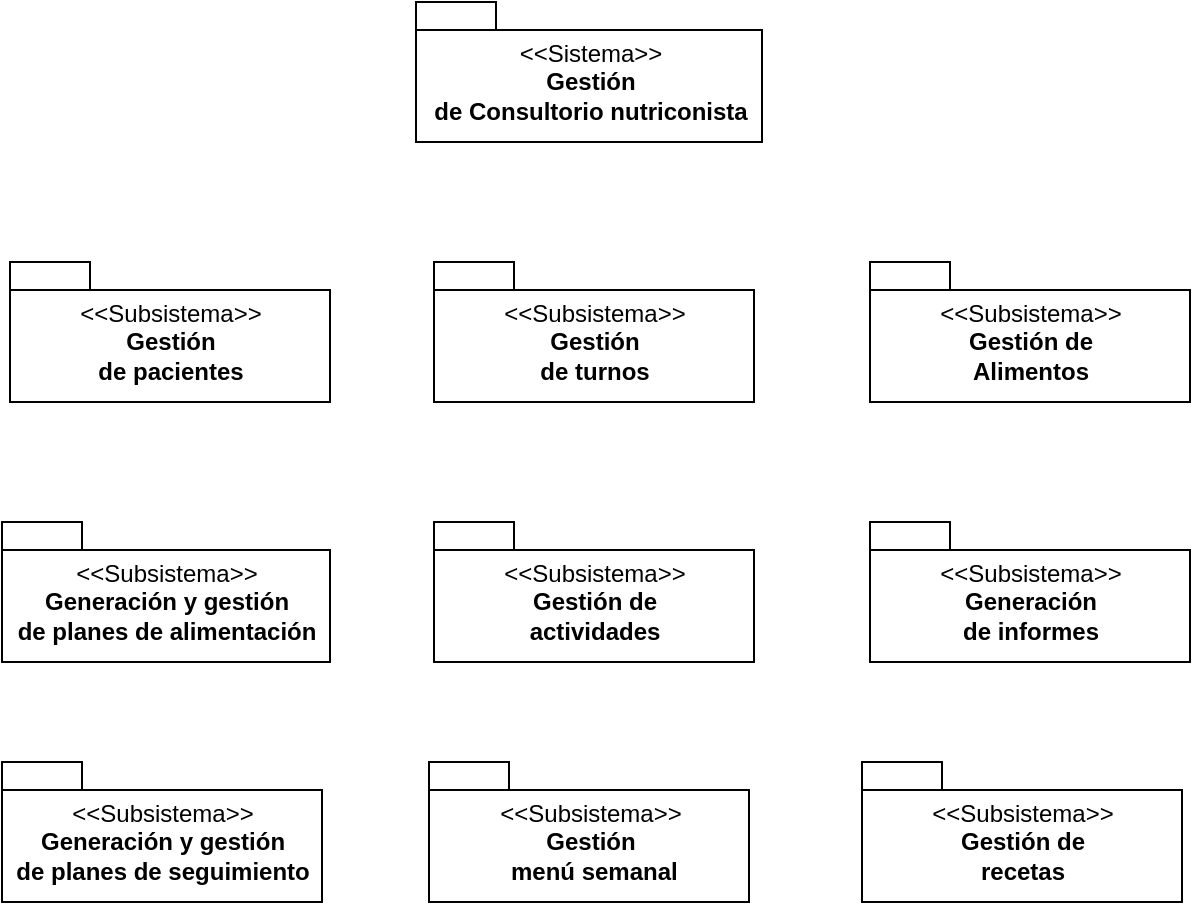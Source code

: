 <mxfile version="20.8.16" type="device" pages="2"><diagram name="Página-1" id="ZaRu1HQptsS87j39Z_Wz"><mxGraphModel dx="864" dy="556" grid="1" gridSize="10" guides="1" tooltips="1" connect="1" arrows="1" fold="1" page="1" pageScale="1" pageWidth="827" pageHeight="1169" math="0" shadow="0"><root><mxCell id="0"/><mxCell id="1" parent="0"/><mxCell id="9APa6QpHYXWQzUL7HG2m-1" value="&lt;span style=&quot;font-weight: normal;&quot;&gt;&amp;lt;&amp;lt;Subsistema&amp;gt;&amp;gt;&lt;/span&gt;&lt;br&gt;Gestión &lt;br&gt;de pacientes" style="shape=folder;fontStyle=1;spacingTop=10;tabWidth=40;tabHeight=14;tabPosition=left;html=1;" parent="1" vertex="1"><mxGeometry x="124" y="150" width="160" height="70" as="geometry"/></mxCell><mxCell id="9APa6QpHYXWQzUL7HG2m-2" value="&lt;span style=&quot;font-weight: normal;&quot;&gt;&amp;lt;&amp;lt;Subsistema&amp;gt;&amp;gt;&lt;br&gt;&lt;/span&gt;Gestión&lt;br&gt;de turnos" style="shape=folder;fontStyle=1;spacingTop=10;tabWidth=40;tabHeight=14;tabPosition=left;html=1;" parent="1" vertex="1"><mxGeometry x="336" y="150" width="160" height="70" as="geometry"/></mxCell><mxCell id="9APa6QpHYXWQzUL7HG2m-3" value="&lt;span style=&quot;font-weight: normal;&quot;&gt;&amp;lt;&amp;lt;Subsistema&amp;gt;&amp;gt;&lt;/span&gt;&lt;br&gt;Generación y gestión&lt;br&gt;de planes de alimentación" style="shape=folder;fontStyle=1;spacingTop=10;tabWidth=40;tabHeight=14;tabPosition=left;html=1;" parent="1" vertex="1"><mxGeometry x="120" y="280" width="164" height="70" as="geometry"/></mxCell><mxCell id="9APa6QpHYXWQzUL7HG2m-4" value="&lt;span style=&quot;font-weight: normal;&quot;&gt;&amp;lt;&amp;lt;Subsistema&amp;gt;&amp;gt;&lt;/span&gt;&lt;br&gt;Generación y gestión&lt;br&gt;de planes de seguimiento" style="shape=folder;fontStyle=1;spacingTop=10;tabWidth=40;tabHeight=14;tabPosition=left;html=1;" parent="1" vertex="1"><mxGeometry x="120" y="400" width="160" height="70" as="geometry"/></mxCell><mxCell id="9APa6QpHYXWQzUL7HG2m-5" value="&lt;span style=&quot;font-weight: normal;&quot;&gt;&amp;lt;&amp;lt;Subsistema&amp;gt;&amp;gt;&lt;br&gt;&lt;/span&gt;Gestión de&lt;br&gt;Alimentos" style="shape=folder;fontStyle=1;spacingTop=10;tabWidth=40;tabHeight=14;tabPosition=left;html=1;" parent="1" vertex="1"><mxGeometry x="554" y="150" width="160" height="70" as="geometry"/></mxCell><mxCell id="9APa6QpHYXWQzUL7HG2m-6" value="&lt;span style=&quot;font-weight: normal;&quot;&gt;&amp;lt;&amp;lt;Subsistema&amp;gt;&amp;gt;&lt;/span&gt;&lt;br&gt;Gestión de&lt;br&gt;actividades" style="shape=folder;fontStyle=1;spacingTop=10;tabWidth=40;tabHeight=14;tabPosition=left;html=1;" parent="1" vertex="1"><mxGeometry x="336" y="280" width="160" height="70" as="geometry"/></mxCell><mxCell id="9APa6QpHYXWQzUL7HG2m-7" value="&lt;span style=&quot;font-weight: normal;&quot;&gt;&amp;lt;&amp;lt;Subsistema&amp;gt;&amp;gt;&lt;/span&gt;&lt;br&gt;Generación &lt;br&gt;de informes" style="shape=folder;fontStyle=1;spacingTop=10;tabWidth=40;tabHeight=14;tabPosition=left;html=1;" parent="1" vertex="1"><mxGeometry x="554" y="280" width="160" height="70" as="geometry"/></mxCell><mxCell id="9APa6QpHYXWQzUL7HG2m-8" value="&lt;span style=&quot;font-weight: normal;&quot;&gt;&amp;lt;&amp;lt;Subsistema&amp;gt;&amp;gt;&lt;/span&gt;&lt;br&gt;Gestión de&lt;br&gt;recetas" style="shape=folder;fontStyle=1;spacingTop=10;tabWidth=40;tabHeight=14;tabPosition=left;html=1;" parent="1" vertex="1"><mxGeometry x="550" y="400" width="160" height="70" as="geometry"/></mxCell><mxCell id="9APa6QpHYXWQzUL7HG2m-9" value="&lt;span style=&quot;font-weight: normal;&quot;&gt;&amp;lt;&amp;lt;Subsistema&amp;gt;&amp;gt;&lt;/span&gt;&lt;br&gt;Gestión&lt;br&gt;&amp;nbsp;menú semanal" style="shape=folder;fontStyle=1;spacingTop=10;tabWidth=40;tabHeight=14;tabPosition=left;html=1;" parent="1" vertex="1"><mxGeometry x="333.5" y="400" width="160" height="70" as="geometry"/></mxCell><mxCell id="9APa6QpHYXWQzUL7HG2m-10" value="&lt;span style=&quot;font-weight: normal;&quot;&gt;&amp;lt;&amp;lt;Sistema&amp;gt;&amp;gt;&lt;br&gt;&lt;/span&gt;Gestión &lt;br&gt;de Consultorio nutriconista" style="shape=folder;fontStyle=1;spacingTop=10;tabWidth=40;tabHeight=14;tabPosition=left;html=1;" parent="1" vertex="1"><mxGeometry x="327" y="20" width="173" height="70" as="geometry"/></mxCell></root></mxGraphModel></diagram><diagram id="ho4T0NNrHiOjHB9Wynx1" name="Página-2"><mxGraphModel dx="864" dy="556" grid="1" gridSize="10" guides="1" tooltips="1" connect="1" arrows="1" fold="1" page="1" pageScale="1" pageWidth="827" pageHeight="1169" math="0" shadow="0"><root><mxCell id="0"/><mxCell id="1" parent="0"/><mxCell id="_7Wjq3O01z6gSPFWdJin-1" value="&lt;span style=&quot;font-weight: normal;&quot;&gt;&amp;lt;&amp;lt;Subsistema&amp;gt;&amp;gt;&lt;/span&gt;&lt;br&gt;Historias clínicas" style="shape=folder;fontStyle=1;spacingTop=10;tabWidth=40;tabHeight=14;tabPosition=left;html=1;" parent="1" vertex="1"><mxGeometry x="573" y="130" width="160" height="70" as="geometry"/></mxCell><mxCell id="_7Wjq3O01z6gSPFWdJin-2" value="&lt;span style=&quot;font-weight: normal;&quot;&gt;&amp;lt;&amp;lt;Subsistema&amp;gt;&amp;gt;&lt;br&gt;&lt;/span&gt;Turnos" style="shape=folder;fontStyle=1;spacingTop=10;tabWidth=40;tabHeight=14;tabPosition=left;html=1;" parent="1" vertex="1"><mxGeometry x="122" y="130" width="160" height="70" as="geometry"/></mxCell><mxCell id="_7Wjq3O01z6gSPFWdJin-3" value="&lt;span style=&quot;font-weight: normal;&quot;&gt;&amp;lt;&amp;lt;Subsistema&amp;gt;&amp;gt;&lt;/span&gt;&lt;br&gt;Planes de alimentación" style="shape=folder;fontStyle=1;spacingTop=10;tabWidth=40;tabHeight=14;tabPosition=left;html=1;" parent="1" vertex="1"><mxGeometry x="122" y="230" width="164" height="70" as="geometry"/></mxCell><mxCell id="_7Wjq3O01z6gSPFWdJin-4" value="&lt;span style=&quot;font-weight: normal;&quot;&gt;&amp;lt;&amp;lt;Subsistema&amp;gt;&amp;gt;&lt;/span&gt;&lt;br&gt;Planes de seguimiento" style="shape=folder;fontStyle=1;spacingTop=10;tabWidth=40;tabHeight=14;tabPosition=left;html=1;" parent="1" vertex="1"><mxGeometry x="342" y="230" width="160" height="70" as="geometry"/></mxCell><mxCell id="_7Wjq3O01z6gSPFWdJin-5" value="&lt;span style=&quot;font-weight: normal;&quot;&gt;&amp;lt;&amp;lt;Subsistema&amp;gt;&amp;gt;&lt;br&gt;&lt;/span&gt;Alimentos" style="shape=folder;fontStyle=1;spacingTop=10;tabWidth=40;tabHeight=14;tabPosition=left;html=1;" parent="1" vertex="1"><mxGeometry x="573" y="30" width="160" height="70" as="geometry"/></mxCell><mxCell id="_7Wjq3O01z6gSPFWdJin-6" value="&lt;span style=&quot;font-weight: normal;&quot;&gt;&amp;lt;&amp;lt;Subsistema&amp;gt;&amp;gt;&lt;/span&gt;&lt;br&gt;Actividades" style="shape=folder;fontStyle=1;spacingTop=10;tabWidth=40;tabHeight=14;tabPosition=left;html=1;" parent="1" vertex="1"><mxGeometry x="122" y="30" width="160" height="70" as="geometry"/></mxCell><mxCell id="_7Wjq3O01z6gSPFWdJin-7" value="&lt;span style=&quot;font-weight: normal;&quot;&gt;&amp;lt;&amp;lt;Subsistema&amp;gt;&amp;gt;&lt;/span&gt;&lt;br&gt;Informes" style="shape=folder;fontStyle=1;spacingTop=10;tabWidth=40;tabHeight=14;tabPosition=left;html=1;" parent="1" vertex="1"><mxGeometry x="122" y="330" width="160" height="70" as="geometry"/></mxCell><mxCell id="_7Wjq3O01z6gSPFWdJin-8" value="&lt;span style=&quot;font-weight: normal;&quot;&gt;&amp;lt;&amp;lt;Subsistema&amp;gt;&amp;gt;&lt;/span&gt;&lt;br&gt;Recetas" style="shape=folder;fontStyle=1;spacingTop=10;tabWidth=40;tabHeight=14;tabPosition=left;html=1;" parent="1" vertex="1"><mxGeometry x="340" y="30" width="160" height="70" as="geometry"/></mxCell><mxCell id="_7Wjq3O01z6gSPFWdJin-9" value="&lt;span style=&quot;font-weight: normal;&quot;&gt;&amp;lt;&amp;lt;Subsistema&amp;gt;&amp;gt;&lt;/span&gt;&lt;br&gt;Menú semanal" style="shape=folder;fontStyle=1;spacingTop=10;tabWidth=40;tabHeight=14;tabPosition=left;html=1;" parent="1" vertex="1"><mxGeometry x="342" y="330" width="160" height="70" as="geometry"/></mxCell><mxCell id="_7Wjq3O01z6gSPFWdJin-10" value="&lt;span style=&quot;font-weight: normal;&quot;&gt;&amp;lt;&amp;lt;Subsistema&amp;gt;&amp;gt;&lt;/span&gt;&lt;br&gt;Estadísticas" style="shape=folder;fontStyle=1;spacingTop=10;tabWidth=40;tabHeight=14;tabPosition=left;html=1;" parent="1" vertex="1"><mxGeometry x="575" y="230" width="160" height="70" as="geometry"/></mxCell><mxCell id="_7Wjq3O01z6gSPFWdJin-11" value="&lt;span style=&quot;font-weight: normal;&quot;&gt;&amp;lt;&amp;lt;Subsistema&amp;gt;&amp;gt;&lt;/span&gt;&lt;br&gt;Auditoría" style="shape=folder;fontStyle=1;spacingTop=10;tabWidth=40;tabHeight=14;tabPosition=left;html=1;" parent="1" vertex="1"><mxGeometry x="575" y="330" width="160" height="70" as="geometry"/></mxCell><mxCell id="_7Wjq3O01z6gSPFWdJin-12" value="&lt;span style=&quot;font-weight: normal;&quot;&gt;&amp;lt;&amp;lt;Subsistema&amp;gt;&amp;gt;&lt;br&gt;&lt;/span&gt;Consultas" style="shape=folder;fontStyle=1;spacingTop=10;tabWidth=40;tabHeight=14;tabPosition=left;html=1;" parent="1" vertex="1"><mxGeometry x="340" y="130" width="160" height="70" as="geometry"/></mxCell><mxCell id="_7Wjq3O01z6gSPFWdJin-13" value="&lt;span style=&quot;font-weight: normal;&quot;&gt;&amp;lt;&amp;lt;Subsistema&amp;gt;&amp;gt;&lt;/span&gt;&lt;br&gt;Registros de cuentas" style="shape=folder;fontStyle=1;spacingTop=10;tabWidth=40;tabHeight=14;tabPosition=left;html=1;" parent="1" vertex="1"><mxGeometry x="342" y="440" width="160" height="70" as="geometry"/></mxCell></root></mxGraphModel></diagram></mxfile>